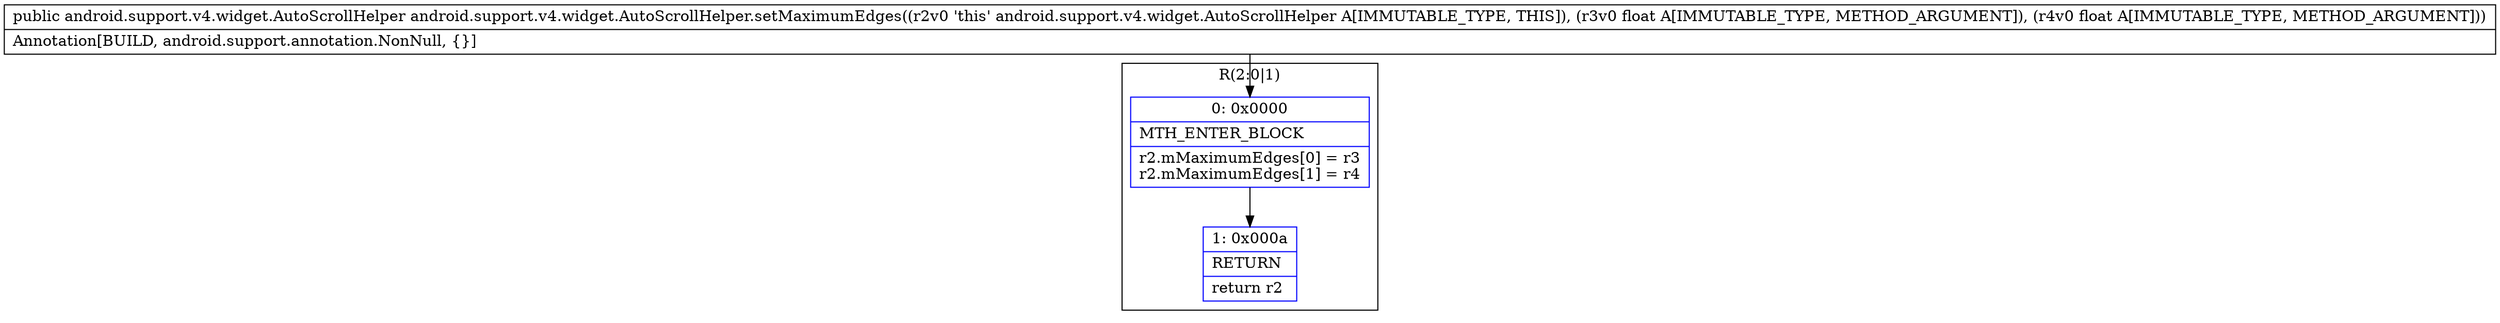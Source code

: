 digraph "CFG forandroid.support.v4.widget.AutoScrollHelper.setMaximumEdges(FF)Landroid\/support\/v4\/widget\/AutoScrollHelper;" {
subgraph cluster_Region_334646352 {
label = "R(2:0|1)";
node [shape=record,color=blue];
Node_0 [shape=record,label="{0\:\ 0x0000|MTH_ENTER_BLOCK\l|r2.mMaximumEdges[0] = r3\lr2.mMaximumEdges[1] = r4\l}"];
Node_1 [shape=record,label="{1\:\ 0x000a|RETURN\l|return r2\l}"];
}
MethodNode[shape=record,label="{public android.support.v4.widget.AutoScrollHelper android.support.v4.widget.AutoScrollHelper.setMaximumEdges((r2v0 'this' android.support.v4.widget.AutoScrollHelper A[IMMUTABLE_TYPE, THIS]), (r3v0 float A[IMMUTABLE_TYPE, METHOD_ARGUMENT]), (r4v0 float A[IMMUTABLE_TYPE, METHOD_ARGUMENT]))  | Annotation[BUILD, android.support.annotation.NonNull, \{\}]\l}"];
MethodNode -> Node_0;
Node_0 -> Node_1;
}

